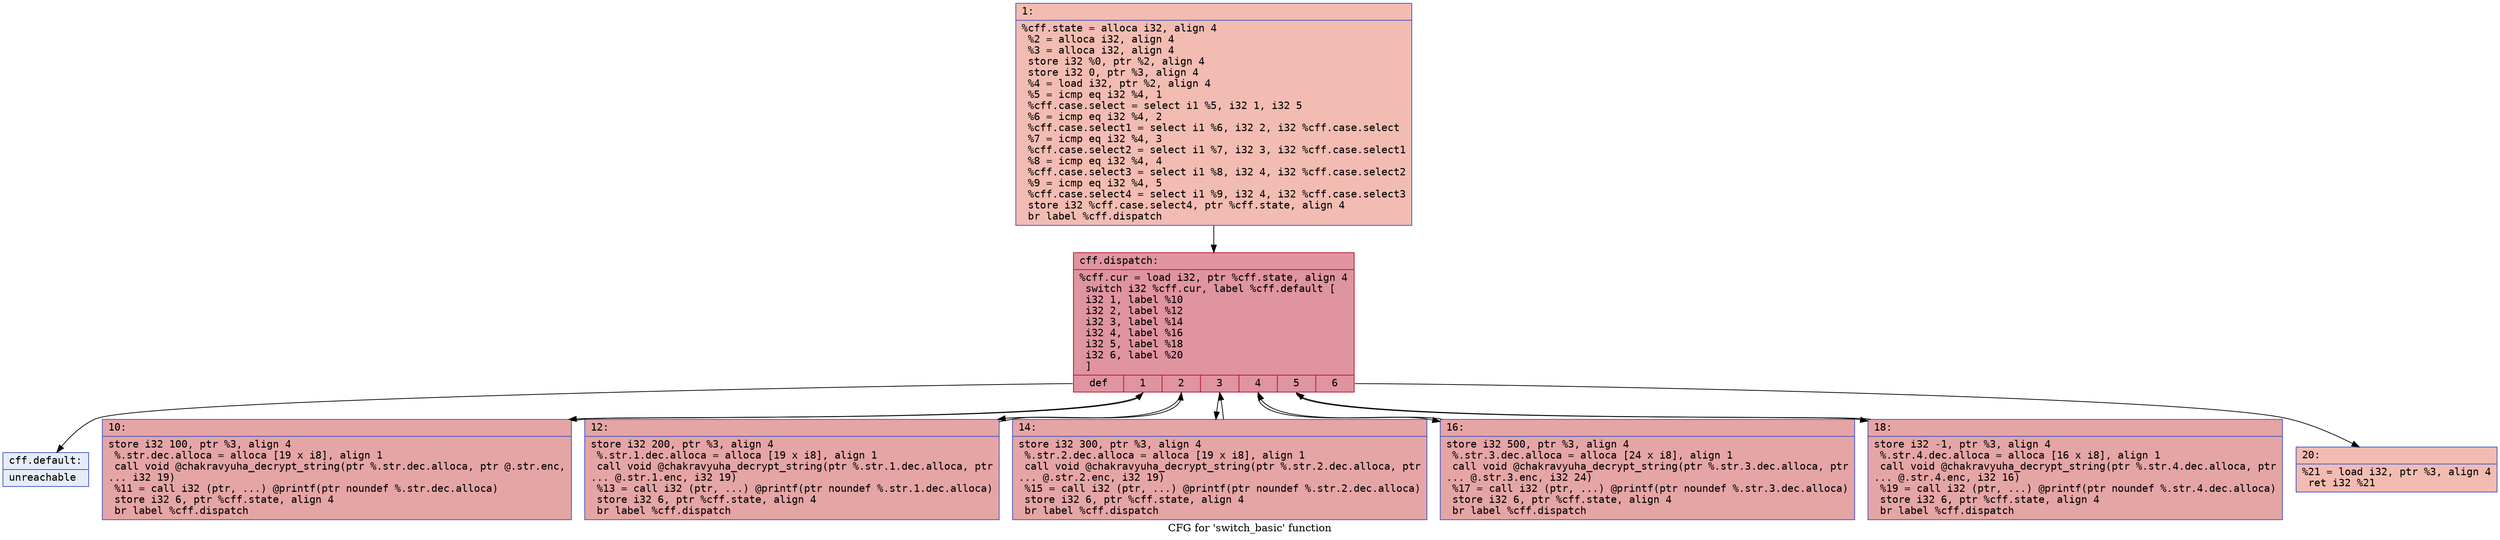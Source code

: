 digraph "CFG for 'switch_basic' function" {
	label="CFG for 'switch_basic' function";

	Node0x5edd34955750 [shape=record,color="#3d50c3ff", style=filled, fillcolor="#e1675170" fontname="Courier",label="{1:\l|  %cff.state = alloca i32, align 4\l  %2 = alloca i32, align 4\l  %3 = alloca i32, align 4\l  store i32 %0, ptr %2, align 4\l  store i32 0, ptr %3, align 4\l  %4 = load i32, ptr %2, align 4\l  %5 = icmp eq i32 %4, 1\l  %cff.case.select = select i1 %5, i32 1, i32 5\l  %6 = icmp eq i32 %4, 2\l  %cff.case.select1 = select i1 %6, i32 2, i32 %cff.case.select\l  %7 = icmp eq i32 %4, 3\l  %cff.case.select2 = select i1 %7, i32 3, i32 %cff.case.select1\l  %8 = icmp eq i32 %4, 4\l  %cff.case.select3 = select i1 %8, i32 4, i32 %cff.case.select2\l  %9 = icmp eq i32 %4, 5\l  %cff.case.select4 = select i1 %9, i32 4, i32 %cff.case.select3\l  store i32 %cff.case.select4, ptr %cff.state, align 4\l  br label %cff.dispatch\l}"];
	Node0x5edd34955750 -> Node0x5edd3496c7f0;
	Node0x5edd34958e70 [shape=record,color="#3d50c3ff", style=filled, fillcolor="#c5333470" fontname="Courier",label="{10:\l|  store i32 100, ptr %3, align 4\l  %.str.dec.alloca = alloca [19 x i8], align 1\l  call void @chakravyuha_decrypt_string(ptr %.str.dec.alloca, ptr @.str.enc,\l... i32 19)\l  %11 = call i32 (ptr, ...) @printf(ptr noundef %.str.dec.alloca)\l  store i32 6, ptr %cff.state, align 4\l  br label %cff.dispatch\l}"];
	Node0x5edd34958e70 -> Node0x5edd3496c7f0;
	Node0x5edd34959550 [shape=record,color="#3d50c3ff", style=filled, fillcolor="#c5333470" fontname="Courier",label="{12:\l|  store i32 200, ptr %3, align 4\l  %.str.1.dec.alloca = alloca [19 x i8], align 1\l  call void @chakravyuha_decrypt_string(ptr %.str.1.dec.alloca, ptr\l... @.str.1.enc, i32 19)\l  %13 = call i32 (ptr, ...) @printf(ptr noundef %.str.1.dec.alloca)\l  store i32 6, ptr %cff.state, align 4\l  br label %cff.dispatch\l}"];
	Node0x5edd34959550 -> Node0x5edd3496c7f0;
	Node0x5edd34959620 [shape=record,color="#3d50c3ff", style=filled, fillcolor="#c5333470" fontname="Courier",label="{14:\l|  store i32 300, ptr %3, align 4\l  %.str.2.dec.alloca = alloca [19 x i8], align 1\l  call void @chakravyuha_decrypt_string(ptr %.str.2.dec.alloca, ptr\l... @.str.2.enc, i32 19)\l  %15 = call i32 (ptr, ...) @printf(ptr noundef %.str.2.dec.alloca)\l  store i32 6, ptr %cff.state, align 4\l  br label %cff.dispatch\l}"];
	Node0x5edd34959620 -> Node0x5edd3496c7f0;
	Node0x5edd349596f0 [shape=record,color="#3d50c3ff", style=filled, fillcolor="#c5333470" fontname="Courier",label="{16:\l|  store i32 500, ptr %3, align 4\l  %.str.3.dec.alloca = alloca [24 x i8], align 1\l  call void @chakravyuha_decrypt_string(ptr %.str.3.dec.alloca, ptr\l... @.str.3.enc, i32 24)\l  %17 = call i32 (ptr, ...) @printf(ptr noundef %.str.3.dec.alloca)\l  store i32 6, ptr %cff.state, align 4\l  br label %cff.dispatch\l}"];
	Node0x5edd349596f0 -> Node0x5edd3496c7f0;
	Node0x5edd34955880 [shape=record,color="#3d50c3ff", style=filled, fillcolor="#c5333470" fontname="Courier",label="{18:\l|  store i32 -1, ptr %3, align 4\l  %.str.4.dec.alloca = alloca [16 x i8], align 1\l  call void @chakravyuha_decrypt_string(ptr %.str.4.dec.alloca, ptr\l... @.str.4.enc, i32 16)\l  %19 = call i32 (ptr, ...) @printf(ptr noundef %.str.4.dec.alloca)\l  store i32 6, ptr %cff.state, align 4\l  br label %cff.dispatch\l}"];
	Node0x5edd34955880 -> Node0x5edd3496c7f0;
	Node0x5edd34959c50 [shape=record,color="#3d50c3ff", style=filled, fillcolor="#e1675170" fontname="Courier",label="{20:\l|  %21 = load i32, ptr %3, align 4\l  ret i32 %21\l}"];
	Node0x5edd3496c7f0 [shape=record,color="#b70d28ff", style=filled, fillcolor="#b70d2870" fontname="Courier",label="{cff.dispatch:\l|  %cff.cur = load i32, ptr %cff.state, align 4\l  switch i32 %cff.cur, label %cff.default [\l    i32 1, label %10\l    i32 2, label %12\l    i32 3, label %14\l    i32 4, label %16\l    i32 5, label %18\l    i32 6, label %20\l  ]\l|{<s0>def|<s1>1|<s2>2|<s3>3|<s4>4|<s5>5|<s6>6}}"];
	Node0x5edd3496c7f0:s0 -> Node0x5edd3496c880;
	Node0x5edd3496c7f0:s1 -> Node0x5edd34958e70;
	Node0x5edd3496c7f0:s2 -> Node0x5edd34959550;
	Node0x5edd3496c7f0:s3 -> Node0x5edd34959620;
	Node0x5edd3496c7f0:s4 -> Node0x5edd349596f0;
	Node0x5edd3496c7f0:s5 -> Node0x5edd34955880;
	Node0x5edd3496c7f0:s6 -> Node0x5edd34959c50;
	Node0x5edd3496c880 [shape=record,color="#3d50c3ff", style=filled, fillcolor="#c7d7f070" fontname="Courier",label="{cff.default:\l|  unreachable\l}"];
}
